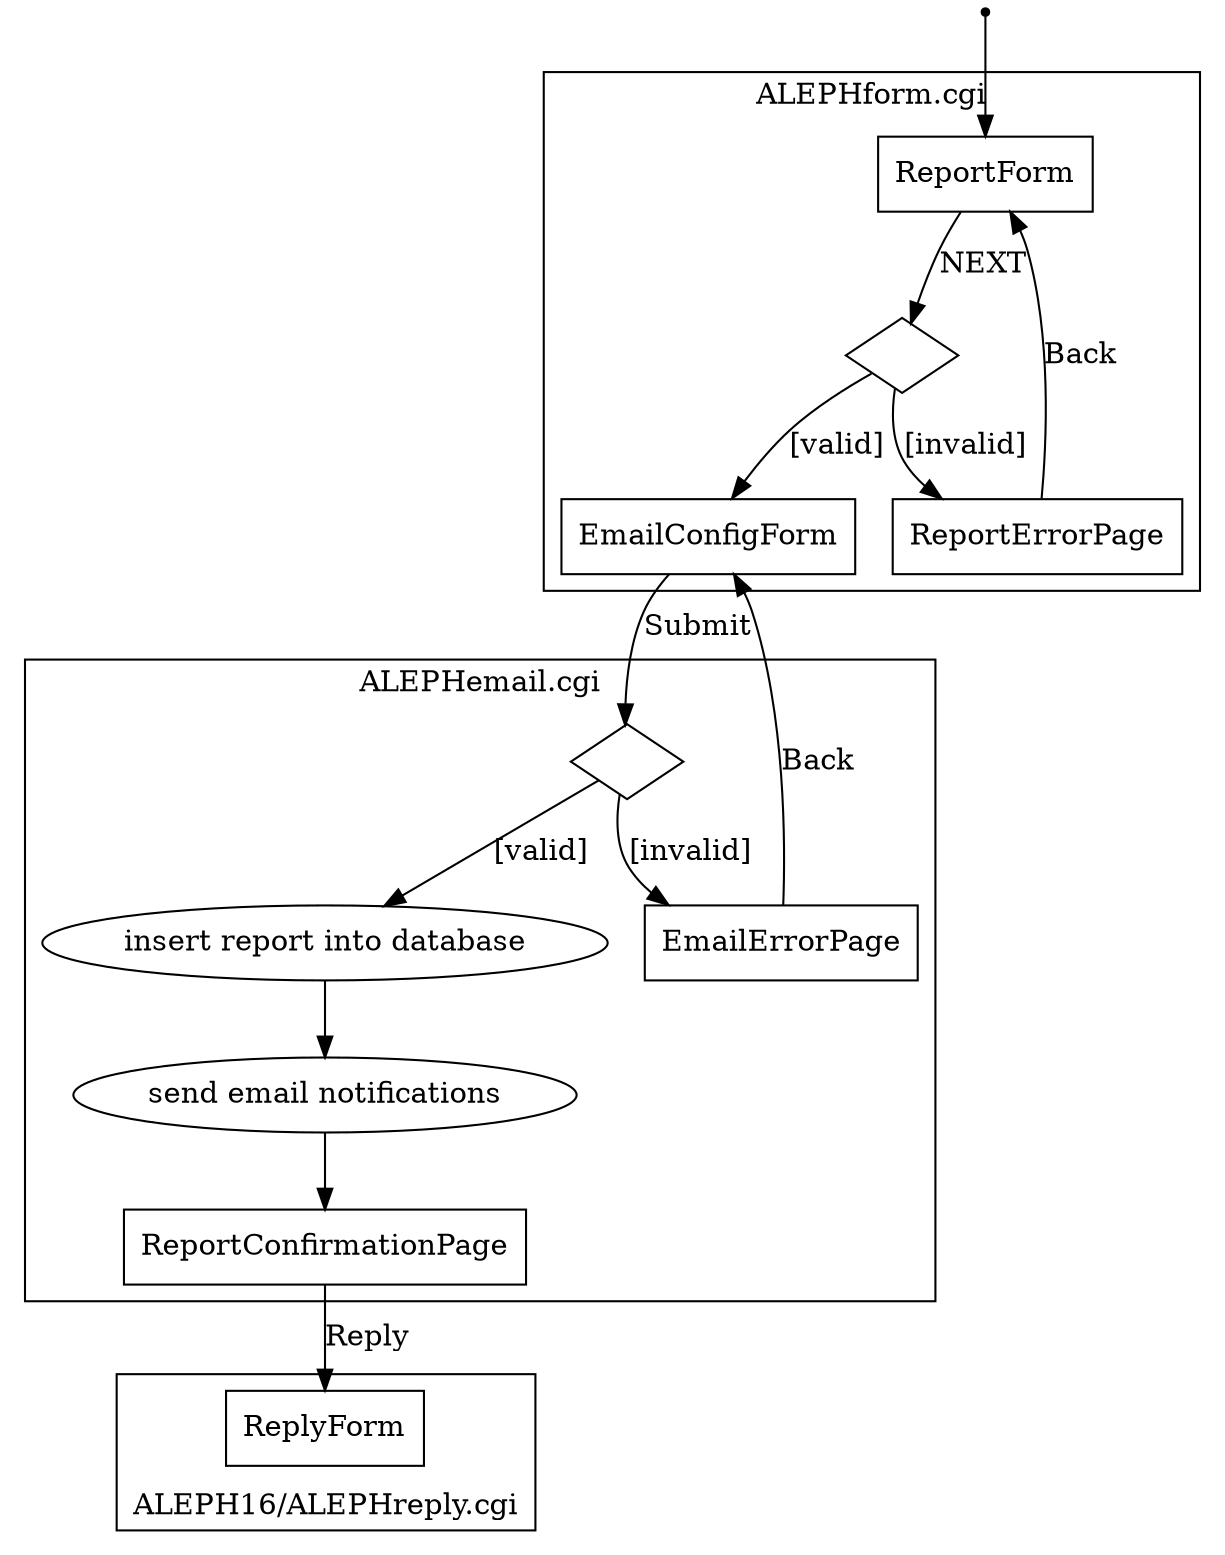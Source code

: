 // The AlephRx user report submission process.

digraph {
    // pages
    node [
        shape = rect
    ]
    ReportForm
    EmailConfigForm
    ReportErrorPage
    EmailErrorPage
    ReportConfirmationPage
    ReplyForm

    // processes
    node [
        shape = ellipse
    ]
    insert_report [ label = "insert report into database" ]
    send_email [ label = "send email notifications" ]

    // error checking
    node [
        shape = diamond
        label = ""
    ]
    validate_report
    validate_email

    // set the starting page
    start [ shape = point ]
    start -> ReportForm

    // application flow
    ReportForm -> validate_report [ label = "NEXT" ]
    validate_report -> ReportErrorPage [ label = "[invalid]" ]
    ReportErrorPage -> ReportForm [ label = "Back" ]
    validate_report -> EmailConfigForm [ label = "[valid]" ]

    EmailConfigForm -> validate_email [ label = "Submit" ]
    validate_email -> EmailErrorPage [ label = "[invalid]" ]
    EmailErrorPage -> EmailConfigForm [ label = "Back" ]
    validate_email -> insert_report [ label = "[valid]" ]
    insert_report -> send_email
    send_email -> ReportConfirmationPage

    ReportConfirmationPage -> ReplyForm [ label = "Reply" ]

    // group the pages and processes by which script handles them
    subgraph cluster_0 {
        label = "ALEPHform.cgi"
        ReportForm
        EmailConfigForm
        ReportErrorPage
        validate_report
    }
    subgraph cluster_1 {
        label = "ALEPHemail.cgi"
        validate_email
        EmailErrorPage
        insert_report
        send_email
        ReportConfirmationPage
    }
    subgraph cluster_2 {
        label = "ALEPH16/ALEPHreply.cgi"
        labelloc = b
        ReplyForm
    }
}
